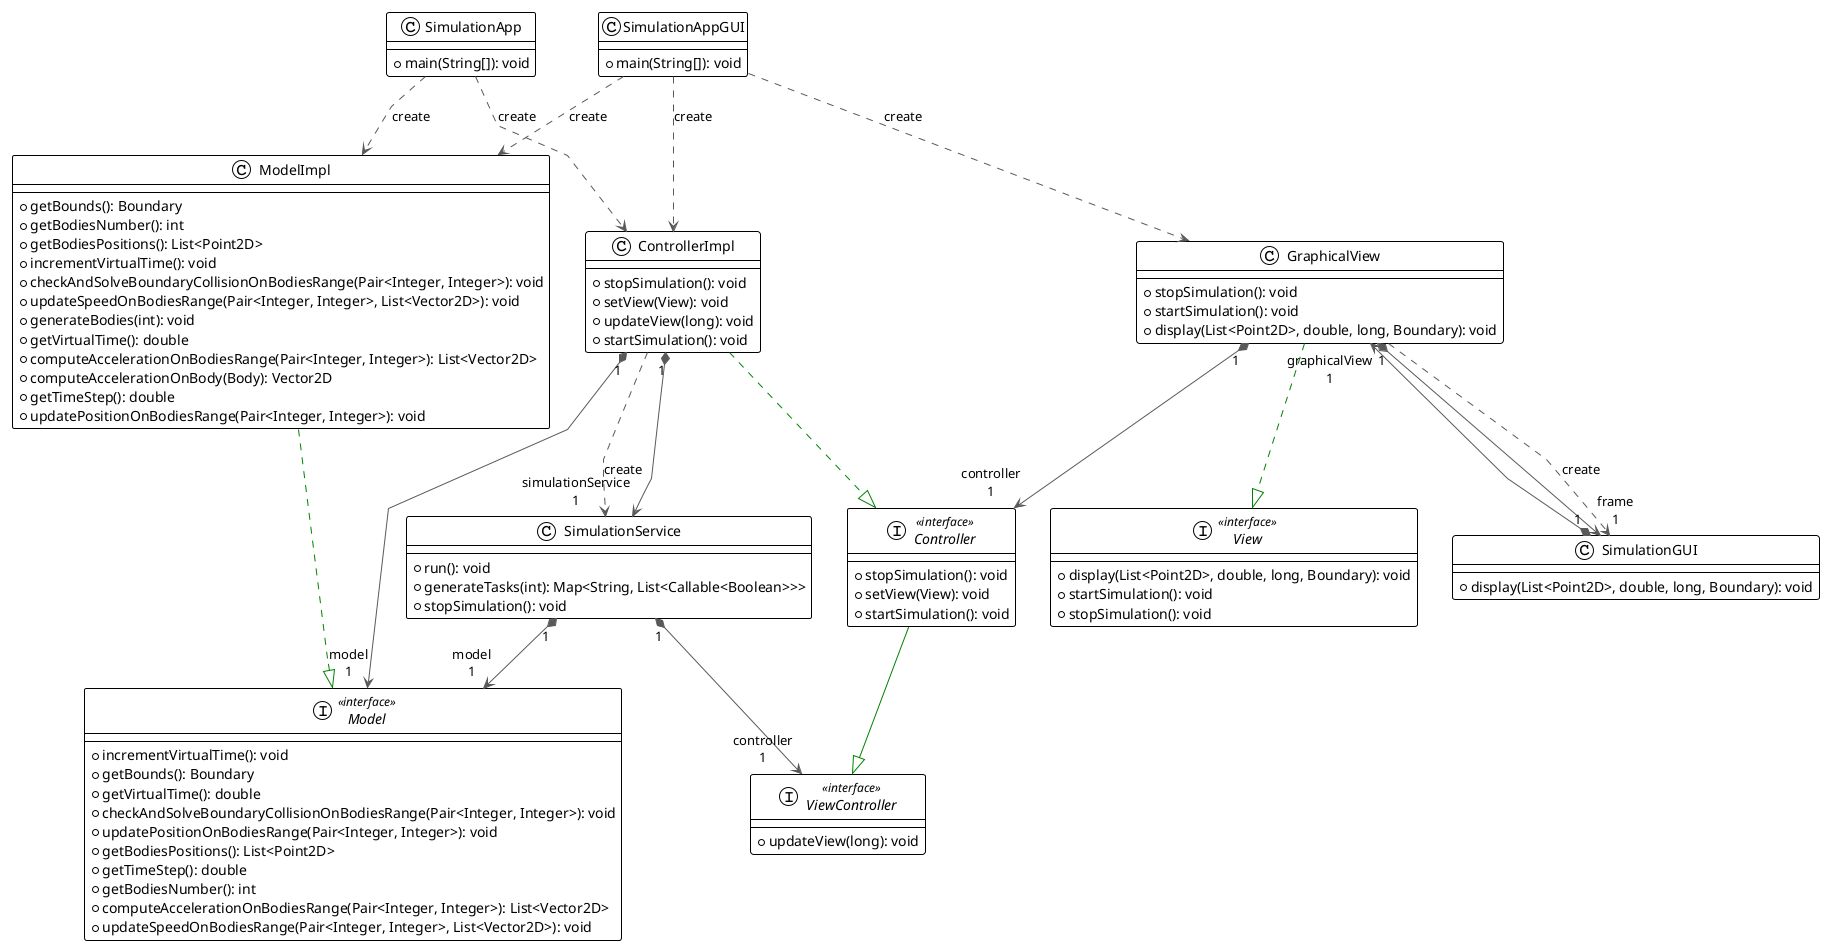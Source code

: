 @startuml

!theme plain
top to bottom direction
skinparam linetype polyline

interface Controller << interface >> {
  + stopSimulation(): void
  + setView(View): void
  + startSimulation(): void
}
class ControllerImpl {
  + stopSimulation(): void
  + setView(View): void
  + updateView(long): void
  + startSimulation(): void
}
class GraphicalView {
  + stopSimulation(): void
  + startSimulation(): void
  + display(List<Point2D>, double, long, Boundary): void
}
interface Model << interface >> {
  + incrementVirtualTime(): void
  + getBounds(): Boundary
  + getVirtualTime(): double
  + checkAndSolveBoundaryCollisionOnBodiesRange(Pair<Integer, Integer>): void
  + updatePositionOnBodiesRange(Pair<Integer, Integer>): void
  + getBodiesPositions(): List<Point2D>
  + getTimeStep(): double
  + getBodiesNumber(): int
  + computeAccelerationOnBodiesRange(Pair<Integer, Integer>): List<Vector2D>
  + updateSpeedOnBodiesRange(Pair<Integer, Integer>, List<Vector2D>): void
}
class ModelImpl {
  + getBounds(): Boundary
  + getBodiesNumber(): int
  + getBodiesPositions(): List<Point2D>
  + incrementVirtualTime(): void
  + checkAndSolveBoundaryCollisionOnBodiesRange(Pair<Integer, Integer>): void
  + updateSpeedOnBodiesRange(Pair<Integer, Integer>, List<Vector2D>): void
  + generateBodies(int): void
  + getVirtualTime(): double
  + computeAccelerationOnBodiesRange(Pair<Integer, Integer>): List<Vector2D>
  + computeAccelerationOnBody(Body): Vector2D
  + getTimeStep(): double
  + updatePositionOnBodiesRange(Pair<Integer, Integer>): void
}
class SimulationApp {
  + main(String[]): void
}
class SimulationAppGUI {
  + main(String[]): void
}
class SimulationGUI {
  + display(List<Point2D>, double, long, Boundary): void
}
class SimulationService {
  + run(): void
  + generateTasks(int): Map<String, List<Callable<Boolean>>>
  + stopSimulation(): void
}
interface View << interface >> {
  + display(List<Point2D>, double, long, Boundary): void
  + startSimulation(): void
  + stopSimulation(): void
}
interface ViewController << interface >> {
  + updateView(long): void
}

Controller         -[#008200,plain]-^  ViewController    
ControllerImpl     -[#008200,dashed]-^  Controller        
ControllerImpl    "1" *-[#595959,plain]-> "model\n1" Model             
ControllerImpl    "1" *-[#595959,plain]-> "simulationService\n1" SimulationService 
ControllerImpl     -[#595959,dashed]->  SimulationService : "«create»"
GraphicalView     "1" *-[#595959,plain]-> "controller\n1" Controller        
GraphicalView     "1" *-[#595959,plain]-> "frame\n1" SimulationGUI     
GraphicalView      -[#595959,dashed]->  SimulationGUI     : "«create»"
GraphicalView      -[#008200,dashed]-^  View              
ModelImpl          -[#008200,dashed]-^  Model             
SimulationApp      -[#595959,dashed]->  ControllerImpl    : "«create»"
SimulationApp      -[#595959,dashed]->  ModelImpl         : "«create»"
SimulationAppGUI   -[#595959,dashed]->  ControllerImpl    : "«create»"
SimulationAppGUI   -[#595959,dashed]->  GraphicalView     : "«create»"
SimulationAppGUI   -[#595959,dashed]->  ModelImpl         : "«create»"
SimulationGUI     "1" *-[#595959,plain]-> "graphicalView\n1" GraphicalView     
SimulationService "1" *-[#595959,plain]-> "model\n1" Model             
SimulationService "1" *-[#595959,plain]-> "controller\n1" ViewController    
@enduml
